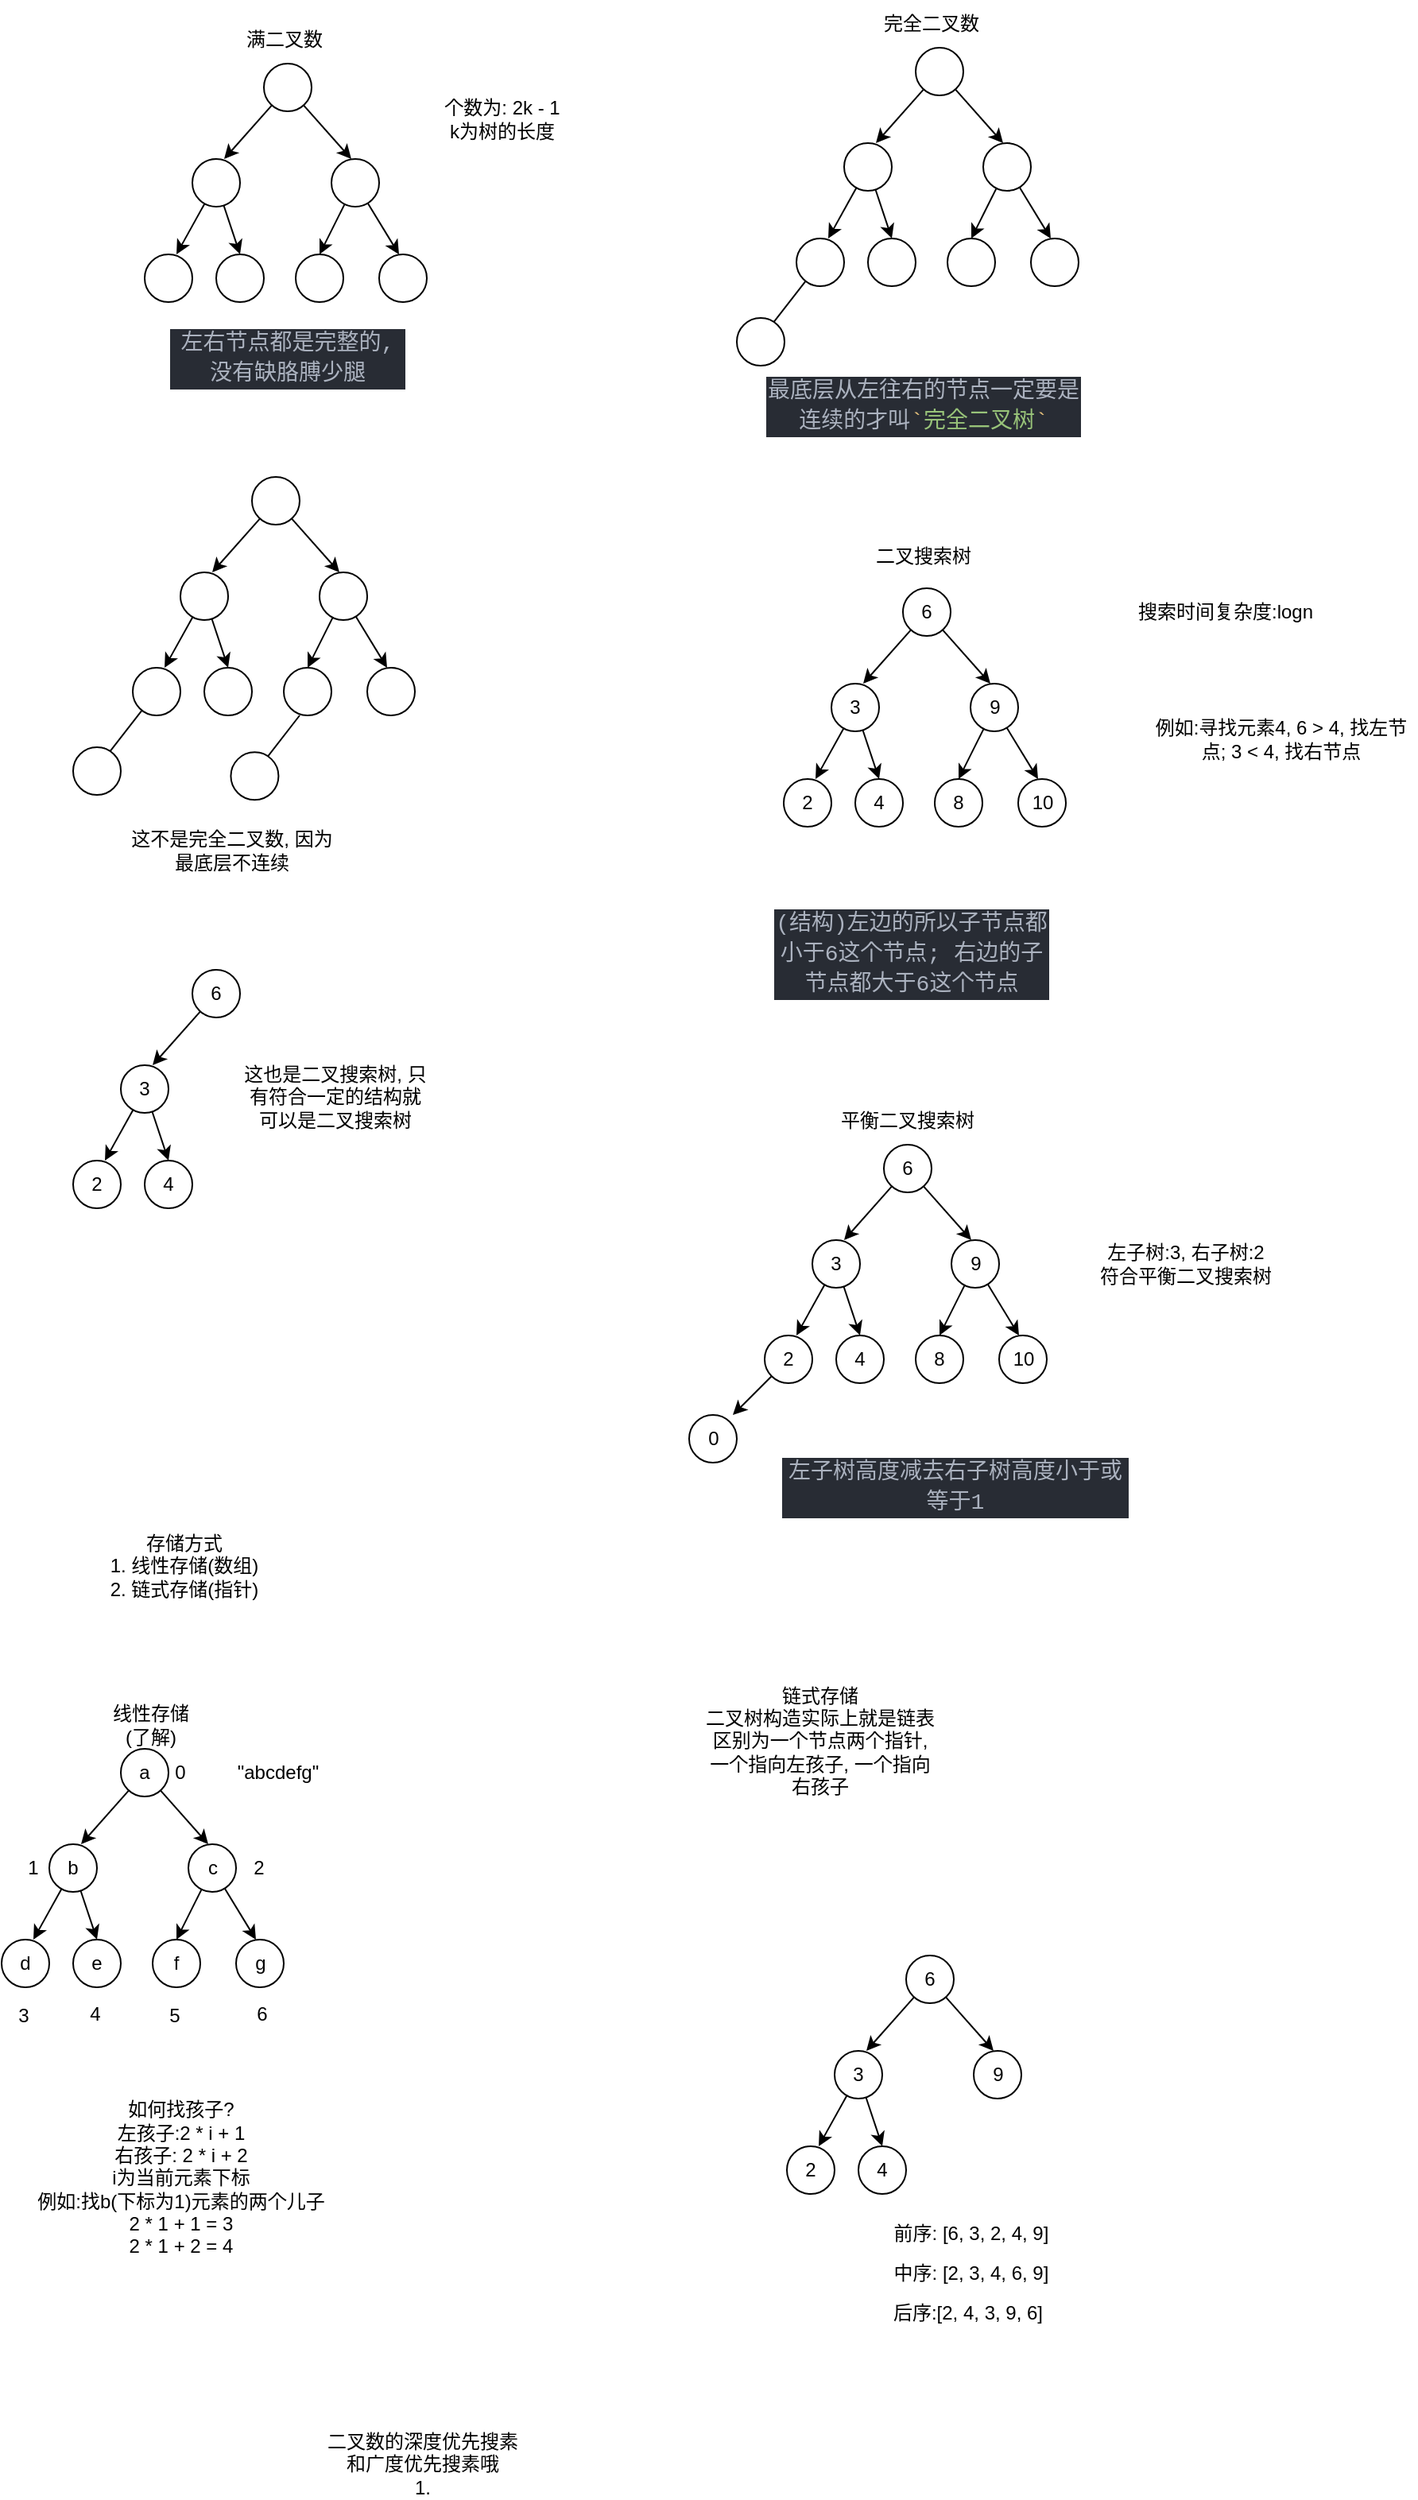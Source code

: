 <mxfile>
    <diagram id="2e6PJgSVRDQcBiK9h0tY" name="第 1 页">
        <mxGraphModel dx="1270" dy="-257" grid="1" gridSize="10" guides="1" tooltips="1" connect="1" arrows="1" fold="1" page="1" pageScale="1" pageWidth="850" pageHeight="1100" math="0" shadow="0">
            <root>
                <mxCell id="0"/>
                <mxCell id="1" parent="0"/>
                <mxCell id="2" style="edgeStyle=none;html=1;" parent="1" source="4" edge="1">
                    <mxGeometry relative="1" as="geometry">
                        <mxPoint x="180" y="1400" as="targetPoint"/>
                    </mxGeometry>
                </mxCell>
                <mxCell id="3" style="edgeStyle=none;html=1;" parent="1" source="4" edge="1">
                    <mxGeometry relative="1" as="geometry">
                        <mxPoint x="260" y="1400" as="targetPoint"/>
                    </mxGeometry>
                </mxCell>
                <mxCell id="4" value="" style="ellipse;whiteSpace=wrap;html=1;" parent="1" vertex="1">
                    <mxGeometry x="205" y="1340" width="30" height="30" as="geometry"/>
                </mxCell>
                <mxCell id="5" style="edgeStyle=none;html=1;" parent="1" source="7" edge="1">
                    <mxGeometry relative="1" as="geometry">
                        <mxPoint x="150" y="1460" as="targetPoint"/>
                    </mxGeometry>
                </mxCell>
                <mxCell id="6" style="edgeStyle=none;html=1;" parent="1" source="7" edge="1">
                    <mxGeometry relative="1" as="geometry">
                        <mxPoint x="190" y="1460" as="targetPoint"/>
                    </mxGeometry>
                </mxCell>
                <mxCell id="7" value="" style="ellipse;whiteSpace=wrap;html=1;" parent="1" vertex="1">
                    <mxGeometry x="160" y="1400" width="30" height="30" as="geometry"/>
                </mxCell>
                <mxCell id="8" value="" style="ellipse;whiteSpace=wrap;html=1;" parent="1" vertex="1">
                    <mxGeometry x="130" y="1460" width="30" height="30" as="geometry"/>
                </mxCell>
                <mxCell id="9" value="" style="ellipse;whiteSpace=wrap;html=1;" parent="1" vertex="1">
                    <mxGeometry x="175" y="1460" width="30" height="30" as="geometry"/>
                </mxCell>
                <mxCell id="10" style="edgeStyle=none;html=1;" parent="1" source="12" edge="1">
                    <mxGeometry relative="1" as="geometry">
                        <mxPoint x="290" y="1460" as="targetPoint"/>
                    </mxGeometry>
                </mxCell>
                <mxCell id="11" style="edgeStyle=none;html=1;" parent="1" source="12" edge="1">
                    <mxGeometry relative="1" as="geometry">
                        <mxPoint x="240" y="1460" as="targetPoint"/>
                    </mxGeometry>
                </mxCell>
                <mxCell id="12" value="" style="ellipse;whiteSpace=wrap;html=1;" parent="1" vertex="1">
                    <mxGeometry x="247.5" y="1400" width="30" height="30" as="geometry"/>
                </mxCell>
                <mxCell id="13" value="" style="ellipse;whiteSpace=wrap;html=1;" parent="1" vertex="1">
                    <mxGeometry x="277.5" y="1460" width="30" height="30" as="geometry"/>
                </mxCell>
                <mxCell id="14" value="" style="ellipse;whiteSpace=wrap;html=1;" parent="1" vertex="1">
                    <mxGeometry x="225" y="1460" width="30" height="30" as="geometry"/>
                </mxCell>
                <mxCell id="15" value="满二叉数" style="text;strokeColor=none;align=center;fillColor=none;html=1;verticalAlign=middle;whiteSpace=wrap;rounded=0;" parent="1" vertex="1">
                    <mxGeometry x="187.5" y="1310" width="60" height="30" as="geometry"/>
                </mxCell>
                <mxCell id="16" value="&lt;div style=&quot;color: rgb(171, 178, 191); background-color: rgb(40, 44, 52); font-family: Consolas, &amp;quot;Courier New&amp;quot;, monospace; font-size: 14px; line-height: 19px;&quot;&gt;左右节点都是完整的, 没有缺胳膊少腿&lt;/div&gt;" style="text;strokeColor=none;align=center;fillColor=none;html=1;verticalAlign=middle;whiteSpace=wrap;rounded=0;" parent="1" vertex="1">
                    <mxGeometry x="145" y="1510" width="150" height="30" as="geometry"/>
                </mxCell>
                <mxCell id="17" style="edgeStyle=none;html=1;" parent="1" source="19" edge="1">
                    <mxGeometry relative="1" as="geometry">
                        <mxPoint x="590" y="1390" as="targetPoint"/>
                    </mxGeometry>
                </mxCell>
                <mxCell id="18" style="edgeStyle=none;html=1;" parent="1" source="19" edge="1">
                    <mxGeometry relative="1" as="geometry">
                        <mxPoint x="670" y="1390" as="targetPoint"/>
                    </mxGeometry>
                </mxCell>
                <mxCell id="19" value="" style="ellipse;whiteSpace=wrap;html=1;" parent="1" vertex="1">
                    <mxGeometry x="615" y="1330" width="30" height="30" as="geometry"/>
                </mxCell>
                <mxCell id="20" style="edgeStyle=none;html=1;" parent="1" source="22" edge="1">
                    <mxGeometry relative="1" as="geometry">
                        <mxPoint x="560" y="1450" as="targetPoint"/>
                    </mxGeometry>
                </mxCell>
                <mxCell id="21" style="edgeStyle=none;html=1;" parent="1" source="22" edge="1">
                    <mxGeometry relative="1" as="geometry">
                        <mxPoint x="600" y="1450" as="targetPoint"/>
                    </mxGeometry>
                </mxCell>
                <mxCell id="22" value="" style="ellipse;whiteSpace=wrap;html=1;" parent="1" vertex="1">
                    <mxGeometry x="570" y="1390" width="30" height="30" as="geometry"/>
                </mxCell>
                <mxCell id="23" style="edgeStyle=none;html=1;" parent="1" source="24" edge="1">
                    <mxGeometry relative="1" as="geometry">
                        <mxPoint x="520" y="1510" as="targetPoint"/>
                    </mxGeometry>
                </mxCell>
                <mxCell id="24" value="" style="ellipse;whiteSpace=wrap;html=1;" parent="1" vertex="1">
                    <mxGeometry x="540" y="1450" width="30" height="30" as="geometry"/>
                </mxCell>
                <mxCell id="25" value="" style="ellipse;whiteSpace=wrap;html=1;" parent="1" vertex="1">
                    <mxGeometry x="585" y="1450" width="30" height="30" as="geometry"/>
                </mxCell>
                <mxCell id="26" style="edgeStyle=none;html=1;" parent="1" source="28" edge="1">
                    <mxGeometry relative="1" as="geometry">
                        <mxPoint x="700" y="1450" as="targetPoint"/>
                    </mxGeometry>
                </mxCell>
                <mxCell id="27" style="edgeStyle=none;html=1;" parent="1" source="28" edge="1">
                    <mxGeometry relative="1" as="geometry">
                        <mxPoint x="650" y="1450" as="targetPoint"/>
                    </mxGeometry>
                </mxCell>
                <mxCell id="28" value="" style="ellipse;whiteSpace=wrap;html=1;" parent="1" vertex="1">
                    <mxGeometry x="657.5" y="1390" width="30" height="30" as="geometry"/>
                </mxCell>
                <mxCell id="29" value="" style="ellipse;whiteSpace=wrap;html=1;" parent="1" vertex="1">
                    <mxGeometry x="687.5" y="1450" width="30" height="30" as="geometry"/>
                </mxCell>
                <mxCell id="30" value="" style="ellipse;whiteSpace=wrap;html=1;" parent="1" vertex="1">
                    <mxGeometry x="635" y="1450" width="30" height="30" as="geometry"/>
                </mxCell>
                <mxCell id="31" value="" style="ellipse;whiteSpace=wrap;html=1;" parent="1" vertex="1">
                    <mxGeometry x="502.5" y="1500" width="30" height="30" as="geometry"/>
                </mxCell>
                <mxCell id="32" value="完全二叉数" style="text;strokeColor=none;align=center;fillColor=none;html=1;verticalAlign=middle;whiteSpace=wrap;rounded=0;" parent="1" vertex="1">
                    <mxGeometry x="590" y="1300" width="70" height="30" as="geometry"/>
                </mxCell>
                <mxCell id="33" value="&lt;div style=&quot;color: rgb(171, 178, 191); background-color: rgb(40, 44, 52); font-family: Consolas, &amp;quot;Courier New&amp;quot;, monospace; font-size: 14px; line-height: 19px;&quot;&gt;最底层从左往右的节点一定要是连续的才叫&lt;span style=&quot;color: #e5c07b;&quot;&gt;`&lt;/span&gt;&lt;span style=&quot;color: #98c379;&quot;&gt;完全二叉树&lt;/span&gt;&lt;span style=&quot;color: #e5c07b;&quot;&gt;`&lt;/span&gt;&lt;/div&gt;" style="text;strokeColor=none;align=center;fillColor=none;html=1;verticalAlign=middle;whiteSpace=wrap;rounded=0;" parent="1" vertex="1">
                    <mxGeometry x="520" y="1540" width="200" height="30" as="geometry"/>
                </mxCell>
                <mxCell id="34" style="edgeStyle=none;html=1;" parent="1" source="36" edge="1">
                    <mxGeometry relative="1" as="geometry">
                        <mxPoint x="172.5" y="1660" as="targetPoint"/>
                    </mxGeometry>
                </mxCell>
                <mxCell id="35" style="edgeStyle=none;html=1;" parent="1" source="36" edge="1">
                    <mxGeometry relative="1" as="geometry">
                        <mxPoint x="252.5" y="1660" as="targetPoint"/>
                    </mxGeometry>
                </mxCell>
                <mxCell id="36" value="" style="ellipse;whiteSpace=wrap;html=1;" parent="1" vertex="1">
                    <mxGeometry x="197.5" y="1600" width="30" height="30" as="geometry"/>
                </mxCell>
                <mxCell id="37" style="edgeStyle=none;html=1;" parent="1" source="39" edge="1">
                    <mxGeometry relative="1" as="geometry">
                        <mxPoint x="142.5" y="1720" as="targetPoint"/>
                    </mxGeometry>
                </mxCell>
                <mxCell id="38" style="edgeStyle=none;html=1;" parent="1" source="39" edge="1">
                    <mxGeometry relative="1" as="geometry">
                        <mxPoint x="182.5" y="1720" as="targetPoint"/>
                    </mxGeometry>
                </mxCell>
                <mxCell id="39" value="" style="ellipse;whiteSpace=wrap;html=1;" parent="1" vertex="1">
                    <mxGeometry x="152.5" y="1660" width="30" height="30" as="geometry"/>
                </mxCell>
                <mxCell id="40" style="edgeStyle=none;html=1;" parent="1" source="41" edge="1">
                    <mxGeometry relative="1" as="geometry">
                        <mxPoint x="102.5" y="1780" as="targetPoint"/>
                    </mxGeometry>
                </mxCell>
                <mxCell id="41" value="" style="ellipse;whiteSpace=wrap;html=1;" parent="1" vertex="1">
                    <mxGeometry x="122.5" y="1720" width="30" height="30" as="geometry"/>
                </mxCell>
                <mxCell id="42" value="" style="ellipse;whiteSpace=wrap;html=1;" parent="1" vertex="1">
                    <mxGeometry x="167.5" y="1720" width="30" height="30" as="geometry"/>
                </mxCell>
                <mxCell id="43" style="edgeStyle=none;html=1;" parent="1" source="45" edge="1">
                    <mxGeometry relative="1" as="geometry">
                        <mxPoint x="282.5" y="1720" as="targetPoint"/>
                    </mxGeometry>
                </mxCell>
                <mxCell id="44" style="edgeStyle=none;html=1;" parent="1" source="45" edge="1">
                    <mxGeometry relative="1" as="geometry">
                        <mxPoint x="232.5" y="1720" as="targetPoint"/>
                    </mxGeometry>
                </mxCell>
                <mxCell id="45" value="" style="ellipse;whiteSpace=wrap;html=1;" parent="1" vertex="1">
                    <mxGeometry x="240" y="1660" width="30" height="30" as="geometry"/>
                </mxCell>
                <mxCell id="46" value="" style="ellipse;whiteSpace=wrap;html=1;" parent="1" vertex="1">
                    <mxGeometry x="270" y="1720" width="30" height="30" as="geometry"/>
                </mxCell>
                <mxCell id="47" value="" style="ellipse;whiteSpace=wrap;html=1;" parent="1" vertex="1">
                    <mxGeometry x="217.5" y="1720" width="30" height="30" as="geometry"/>
                </mxCell>
                <mxCell id="48" value="" style="ellipse;whiteSpace=wrap;html=1;" parent="1" vertex="1">
                    <mxGeometry x="85" y="1770" width="30" height="30" as="geometry"/>
                </mxCell>
                <mxCell id="49" style="edgeStyle=none;html=1;" parent="1" edge="1">
                    <mxGeometry relative="1" as="geometry">
                        <mxPoint x="201.71" y="1783.16" as="targetPoint"/>
                        <mxPoint x="227.501" y="1750.0" as="sourcePoint"/>
                    </mxGeometry>
                </mxCell>
                <mxCell id="50" value="" style="ellipse;whiteSpace=wrap;html=1;" parent="1" vertex="1">
                    <mxGeometry x="184.21" y="1773.16" width="30" height="30" as="geometry"/>
                </mxCell>
                <mxCell id="51" value="这不是完全二叉数, 因为最底层不连续" style="text;strokeColor=none;align=center;fillColor=none;html=1;verticalAlign=middle;whiteSpace=wrap;rounded=0;" parent="1" vertex="1">
                    <mxGeometry x="120" y="1820" width="130" height="30" as="geometry"/>
                </mxCell>
                <mxCell id="52" style="edgeStyle=none;html=1;" parent="1" source="54" edge="1">
                    <mxGeometry relative="1" as="geometry">
                        <mxPoint x="582" y="1730" as="targetPoint"/>
                    </mxGeometry>
                </mxCell>
                <mxCell id="53" style="edgeStyle=none;html=1;" parent="1" source="54" edge="1">
                    <mxGeometry relative="1" as="geometry">
                        <mxPoint x="662" y="1730" as="targetPoint"/>
                    </mxGeometry>
                </mxCell>
                <mxCell id="54" value="6" style="ellipse;whiteSpace=wrap;html=1;" parent="1" vertex="1">
                    <mxGeometry x="607" y="1670" width="30" height="30" as="geometry"/>
                </mxCell>
                <mxCell id="55" style="edgeStyle=none;html=1;" parent="1" source="57" edge="1">
                    <mxGeometry relative="1" as="geometry">
                        <mxPoint x="552" y="1790" as="targetPoint"/>
                    </mxGeometry>
                </mxCell>
                <mxCell id="56" style="edgeStyle=none;html=1;" parent="1" source="57" edge="1">
                    <mxGeometry relative="1" as="geometry">
                        <mxPoint x="592" y="1790" as="targetPoint"/>
                    </mxGeometry>
                </mxCell>
                <mxCell id="57" value="3" style="ellipse;whiteSpace=wrap;html=1;" parent="1" vertex="1">
                    <mxGeometry x="562" y="1730" width="30" height="30" as="geometry"/>
                </mxCell>
                <mxCell id="58" value="2" style="ellipse;whiteSpace=wrap;html=1;" parent="1" vertex="1">
                    <mxGeometry x="532" y="1790" width="30" height="30" as="geometry"/>
                </mxCell>
                <mxCell id="59" value="4" style="ellipse;whiteSpace=wrap;html=1;" parent="1" vertex="1">
                    <mxGeometry x="577" y="1790" width="30" height="30" as="geometry"/>
                </mxCell>
                <mxCell id="60" style="edgeStyle=none;html=1;" parent="1" source="62" edge="1">
                    <mxGeometry relative="1" as="geometry">
                        <mxPoint x="692" y="1790" as="targetPoint"/>
                    </mxGeometry>
                </mxCell>
                <mxCell id="61" style="edgeStyle=none;html=1;" parent="1" source="62" edge="1">
                    <mxGeometry relative="1" as="geometry">
                        <mxPoint x="642" y="1790" as="targetPoint"/>
                    </mxGeometry>
                </mxCell>
                <mxCell id="62" value="9" style="ellipse;whiteSpace=wrap;html=1;" parent="1" vertex="1">
                    <mxGeometry x="649.5" y="1730" width="30" height="30" as="geometry"/>
                </mxCell>
                <mxCell id="63" value="10" style="ellipse;whiteSpace=wrap;html=1;" parent="1" vertex="1">
                    <mxGeometry x="679.5" y="1790" width="30" height="30" as="geometry"/>
                </mxCell>
                <mxCell id="64" value="8" style="ellipse;whiteSpace=wrap;html=1;" parent="1" vertex="1">
                    <mxGeometry x="627" y="1790" width="30" height="30" as="geometry"/>
                </mxCell>
                <mxCell id="65" value="二叉搜索树" style="text;strokeColor=none;align=center;fillColor=none;html=1;verticalAlign=middle;whiteSpace=wrap;rounded=0;" parent="1" vertex="1">
                    <mxGeometry x="580" y="1635" width="80" height="30" as="geometry"/>
                </mxCell>
                <mxCell id="67" value="&lt;div style=&quot;color: rgb(171, 178, 191); background-color: rgb(40, 44, 52); font-family: Consolas, &amp;quot;Courier New&amp;quot;, monospace; font-size: 14px; line-height: 19px;&quot;&gt;(结构)左边的所以子节点都小于6这个节点; 右边的子节点都大于6这个节点&lt;/div&gt;" style="text;strokeColor=none;align=center;fillColor=none;html=1;verticalAlign=middle;whiteSpace=wrap;rounded=0;" parent="1" vertex="1">
                    <mxGeometry x="525" y="1870" width="175" height="60" as="geometry"/>
                </mxCell>
                <mxCell id="69" value="搜索时间复杂度:logn" style="text;strokeColor=none;align=center;fillColor=none;html=1;verticalAlign=middle;whiteSpace=wrap;rounded=0;" parent="1" vertex="1">
                    <mxGeometry x="750" y="1670" width="120" height="30" as="geometry"/>
                </mxCell>
                <mxCell id="70" value="例如:寻找元素4, 6 &amp;gt; 4, 找左节点; 3 &amp;lt; 4, 找右节点" style="text;strokeColor=none;align=center;fillColor=none;html=1;verticalAlign=middle;whiteSpace=wrap;rounded=0;" parent="1" vertex="1">
                    <mxGeometry x="760" y="1730" width="170" height="70" as="geometry"/>
                </mxCell>
                <mxCell id="86" style="edgeStyle=none;html=1;" parent="1" source="88" edge="1">
                    <mxGeometry relative="1" as="geometry">
                        <mxPoint x="135" y="1970" as="targetPoint"/>
                    </mxGeometry>
                </mxCell>
                <mxCell id="88" value="6" style="ellipse;whiteSpace=wrap;html=1;" parent="1" vertex="1">
                    <mxGeometry x="160" y="1910" width="30" height="30" as="geometry"/>
                </mxCell>
                <mxCell id="89" style="edgeStyle=none;html=1;" parent="1" source="91" edge="1">
                    <mxGeometry relative="1" as="geometry">
                        <mxPoint x="105" y="2030" as="targetPoint"/>
                    </mxGeometry>
                </mxCell>
                <mxCell id="90" style="edgeStyle=none;html=1;" parent="1" source="91" edge="1">
                    <mxGeometry relative="1" as="geometry">
                        <mxPoint x="145" y="2030" as="targetPoint"/>
                    </mxGeometry>
                </mxCell>
                <mxCell id="91" value="3" style="ellipse;whiteSpace=wrap;html=1;" parent="1" vertex="1">
                    <mxGeometry x="115" y="1970" width="30" height="30" as="geometry"/>
                </mxCell>
                <mxCell id="92" value="2" style="ellipse;whiteSpace=wrap;html=1;" parent="1" vertex="1">
                    <mxGeometry x="85" y="2030" width="30" height="30" as="geometry"/>
                </mxCell>
                <mxCell id="93" value="4" style="ellipse;whiteSpace=wrap;html=1;" parent="1" vertex="1">
                    <mxGeometry x="130" y="2030" width="30" height="30" as="geometry"/>
                </mxCell>
                <mxCell id="99" value="这也是二叉搜索树, 只有符合一定的结构就可以是二叉搜索树" style="text;strokeColor=none;align=center;fillColor=none;html=1;verticalAlign=middle;whiteSpace=wrap;rounded=0;" parent="1" vertex="1">
                    <mxGeometry x="190" y="1960" width="120" height="60" as="geometry"/>
                </mxCell>
                <mxCell id="115" value="&lt;div style=&quot;color: rgb(171, 178, 191); background-color: rgb(40, 44, 52); font-family: Consolas, &amp;quot;Courier New&amp;quot;, monospace; font-size: 14px; line-height: 19px;&quot;&gt;左子树高度减去右子树高度小于或等于1&lt;/div&gt;" style="text;strokeColor=none;align=center;fillColor=none;html=1;verticalAlign=middle;whiteSpace=wrap;rounded=0;" parent="1" vertex="1">
                    <mxGeometry x="530" y="2220" width="220" height="30" as="geometry"/>
                </mxCell>
                <mxCell id="116" value="左子树:3, 右子树:2&lt;br&gt;符合平衡二叉搜索树" style="text;strokeColor=none;align=center;fillColor=none;html=1;verticalAlign=middle;whiteSpace=wrap;rounded=0;" parent="1" vertex="1">
                    <mxGeometry x="730" y="2080" width="110" height="30" as="geometry"/>
                </mxCell>
                <mxCell id="117" value="平衡二叉搜索树" style="text;strokeColor=none;align=center;fillColor=none;html=1;verticalAlign=middle;whiteSpace=wrap;rounded=0;" parent="1" vertex="1">
                    <mxGeometry x="560" y="1990" width="100" height="30" as="geometry"/>
                </mxCell>
                <mxCell id="131" style="edgeStyle=none;html=1;" parent="1" source="133" edge="1">
                    <mxGeometry relative="1" as="geometry">
                        <mxPoint x="570" y="2080" as="targetPoint"/>
                    </mxGeometry>
                </mxCell>
                <mxCell id="132" style="edgeStyle=none;html=1;" parent="1" source="133" edge="1">
                    <mxGeometry relative="1" as="geometry">
                        <mxPoint x="650" y="2080" as="targetPoint"/>
                    </mxGeometry>
                </mxCell>
                <mxCell id="133" value="6" style="ellipse;whiteSpace=wrap;html=1;" parent="1" vertex="1">
                    <mxGeometry x="595" y="2020" width="30" height="30" as="geometry"/>
                </mxCell>
                <mxCell id="134" style="edgeStyle=none;html=1;" parent="1" source="136" edge="1">
                    <mxGeometry relative="1" as="geometry">
                        <mxPoint x="540" y="2140" as="targetPoint"/>
                    </mxGeometry>
                </mxCell>
                <mxCell id="135" style="edgeStyle=none;html=1;" parent="1" source="136" edge="1">
                    <mxGeometry relative="1" as="geometry">
                        <mxPoint x="580" y="2140" as="targetPoint"/>
                    </mxGeometry>
                </mxCell>
                <mxCell id="136" value="3" style="ellipse;whiteSpace=wrap;html=1;" parent="1" vertex="1">
                    <mxGeometry x="550" y="2080" width="30" height="30" as="geometry"/>
                </mxCell>
                <mxCell id="144" style="edgeStyle=none;html=1;" parent="1" source="137" edge="1">
                    <mxGeometry relative="1" as="geometry">
                        <mxPoint x="500" y="2190" as="targetPoint"/>
                    </mxGeometry>
                </mxCell>
                <mxCell id="137" value="2" style="ellipse;whiteSpace=wrap;html=1;" parent="1" vertex="1">
                    <mxGeometry x="520" y="2140" width="30" height="30" as="geometry"/>
                </mxCell>
                <mxCell id="138" value="4" style="ellipse;whiteSpace=wrap;html=1;" parent="1" vertex="1">
                    <mxGeometry x="565" y="2140" width="30" height="30" as="geometry"/>
                </mxCell>
                <mxCell id="139" style="edgeStyle=none;html=1;" parent="1" source="141" edge="1">
                    <mxGeometry relative="1" as="geometry">
                        <mxPoint x="680" y="2140" as="targetPoint"/>
                    </mxGeometry>
                </mxCell>
                <mxCell id="140" style="edgeStyle=none;html=1;" parent="1" source="141" edge="1">
                    <mxGeometry relative="1" as="geometry">
                        <mxPoint x="630" y="2140" as="targetPoint"/>
                    </mxGeometry>
                </mxCell>
                <mxCell id="141" value="9" style="ellipse;whiteSpace=wrap;html=1;" parent="1" vertex="1">
                    <mxGeometry x="637.5" y="2080" width="30" height="30" as="geometry"/>
                </mxCell>
                <mxCell id="142" value="10" style="ellipse;whiteSpace=wrap;html=1;" parent="1" vertex="1">
                    <mxGeometry x="667.5" y="2140" width="30" height="30" as="geometry"/>
                </mxCell>
                <mxCell id="143" value="8" style="ellipse;whiteSpace=wrap;html=1;" parent="1" vertex="1">
                    <mxGeometry x="615" y="2140" width="30" height="30" as="geometry"/>
                </mxCell>
                <mxCell id="145" value="0" style="ellipse;whiteSpace=wrap;html=1;" parent="1" vertex="1">
                    <mxGeometry x="472.5" y="2190" width="30" height="30" as="geometry"/>
                </mxCell>
                <mxCell id="146" value="个数为: 2k - 1&lt;br&gt;k为树的长度" style="text;strokeColor=none;align=center;fillColor=none;html=1;verticalAlign=middle;whiteSpace=wrap;rounded=0;" parent="1" vertex="1">
                    <mxGeometry x="310" y="1360" width="90" height="30" as="geometry"/>
                </mxCell>
                <mxCell id="147" value="存储方式&lt;br&gt;1. 线性存储(数组)&lt;br&gt;2. 链式存储(指针)" style="text;strokeColor=none;align=center;fillColor=none;html=1;verticalAlign=middle;whiteSpace=wrap;rounded=0;" parent="1" vertex="1">
                    <mxGeometry x="100" y="2260" width="110" height="50" as="geometry"/>
                </mxCell>
                <mxCell id="148" value="线性存储(了解)" style="text;strokeColor=none;align=center;fillColor=none;html=1;verticalAlign=middle;whiteSpace=wrap;rounded=0;" parent="1" vertex="1">
                    <mxGeometry x="104" y="2370" width="60" height="30" as="geometry"/>
                </mxCell>
                <mxCell id="149" style="edgeStyle=none;html=1;" parent="1" source="151" edge="1">
                    <mxGeometry relative="1" as="geometry">
                        <mxPoint x="90" y="2460" as="targetPoint"/>
                    </mxGeometry>
                </mxCell>
                <mxCell id="150" style="edgeStyle=none;html=1;" parent="1" source="151" edge="1">
                    <mxGeometry relative="1" as="geometry">
                        <mxPoint x="170" y="2460" as="targetPoint"/>
                    </mxGeometry>
                </mxCell>
                <mxCell id="151" value="a" style="ellipse;whiteSpace=wrap;html=1;" parent="1" vertex="1">
                    <mxGeometry x="115" y="2400" width="30" height="30" as="geometry"/>
                </mxCell>
                <mxCell id="152" style="edgeStyle=none;html=1;" parent="1" source="154" edge="1">
                    <mxGeometry relative="1" as="geometry">
                        <mxPoint x="60" y="2520" as="targetPoint"/>
                    </mxGeometry>
                </mxCell>
                <mxCell id="153" style="edgeStyle=none;html=1;" parent="1" source="154" edge="1">
                    <mxGeometry relative="1" as="geometry">
                        <mxPoint x="100" y="2520" as="targetPoint"/>
                    </mxGeometry>
                </mxCell>
                <mxCell id="154" value="b" style="ellipse;whiteSpace=wrap;html=1;" parent="1" vertex="1">
                    <mxGeometry x="70" y="2460" width="30" height="30" as="geometry"/>
                </mxCell>
                <mxCell id="155" value="d" style="ellipse;whiteSpace=wrap;html=1;" parent="1" vertex="1">
                    <mxGeometry x="40" y="2520" width="30" height="30" as="geometry"/>
                </mxCell>
                <mxCell id="156" value="e" style="ellipse;whiteSpace=wrap;html=1;" parent="1" vertex="1">
                    <mxGeometry x="85" y="2520" width="30" height="30" as="geometry"/>
                </mxCell>
                <mxCell id="157" style="edgeStyle=none;html=1;" parent="1" source="159" edge="1">
                    <mxGeometry relative="1" as="geometry">
                        <mxPoint x="200" y="2520" as="targetPoint"/>
                    </mxGeometry>
                </mxCell>
                <mxCell id="158" style="edgeStyle=none;html=1;" parent="1" source="159" edge="1">
                    <mxGeometry relative="1" as="geometry">
                        <mxPoint x="150" y="2520" as="targetPoint"/>
                    </mxGeometry>
                </mxCell>
                <mxCell id="159" value="c" style="ellipse;whiteSpace=wrap;html=1;" parent="1" vertex="1">
                    <mxGeometry x="157.5" y="2460" width="30" height="30" as="geometry"/>
                </mxCell>
                <mxCell id="160" value="g" style="ellipse;whiteSpace=wrap;html=1;" parent="1" vertex="1">
                    <mxGeometry x="187.5" y="2520" width="30" height="30" as="geometry"/>
                </mxCell>
                <mxCell id="161" value="f" style="ellipse;whiteSpace=wrap;html=1;" parent="1" vertex="1">
                    <mxGeometry x="135" y="2520" width="30" height="30" as="geometry"/>
                </mxCell>
                <mxCell id="162" value="&quot;abcdefg&quot;" style="text;strokeColor=none;align=center;fillColor=none;html=1;verticalAlign=middle;whiteSpace=wrap;rounded=0;" parent="1" vertex="1">
                    <mxGeometry x="184.21" y="2400" width="60" height="30" as="geometry"/>
                </mxCell>
                <mxCell id="163" value="如何找孩子?&lt;br&gt;左孩子:2 * i + 1&lt;br&gt;右孩子: 2 * i + 2&lt;br&gt;i为当前元素下标&lt;br&gt;例如:找b(下标为1)元素的两个儿子&lt;br&gt;2 * 1 + 1 = 3&lt;br&gt;2 * 1 + 2 = 4" style="text;strokeColor=none;align=center;fillColor=none;html=1;verticalAlign=middle;whiteSpace=wrap;rounded=0;" parent="1" vertex="1">
                    <mxGeometry x="52.5" y="2600" width="200" height="140" as="geometry"/>
                </mxCell>
                <mxCell id="164" value="0" style="text;strokeColor=none;align=center;fillColor=none;html=1;verticalAlign=middle;whiteSpace=wrap;rounded=0;" parent="1" vertex="1">
                    <mxGeometry x="145" y="2400" width="15" height="30" as="geometry"/>
                </mxCell>
                <mxCell id="165" value="1" style="text;strokeColor=none;align=center;fillColor=none;html=1;verticalAlign=middle;whiteSpace=wrap;rounded=0;" parent="1" vertex="1">
                    <mxGeometry x="50" y="2460" width="20" height="30" as="geometry"/>
                </mxCell>
                <mxCell id="166" value="2" style="text;strokeColor=none;align=center;fillColor=none;html=1;verticalAlign=middle;whiteSpace=wrap;rounded=0;" parent="1" vertex="1">
                    <mxGeometry x="192" y="2460" width="20" height="30" as="geometry"/>
                </mxCell>
                <mxCell id="167" value="3" style="text;strokeColor=none;align=center;fillColor=none;html=1;verticalAlign=middle;whiteSpace=wrap;rounded=0;" parent="1" vertex="1">
                    <mxGeometry x="44" y="2553" width="20" height="30" as="geometry"/>
                </mxCell>
                <mxCell id="168" value="4" style="text;strokeColor=none;align=center;fillColor=none;html=1;verticalAlign=middle;whiteSpace=wrap;rounded=0;" parent="1" vertex="1">
                    <mxGeometry x="89" y="2552" width="20" height="30" as="geometry"/>
                </mxCell>
                <mxCell id="169" value="5" style="text;strokeColor=none;align=center;fillColor=none;html=1;verticalAlign=middle;whiteSpace=wrap;rounded=0;" parent="1" vertex="1">
                    <mxGeometry x="134" y="2553" width="30" height="30" as="geometry"/>
                </mxCell>
                <mxCell id="170" value="6" style="text;strokeColor=none;align=center;fillColor=none;html=1;verticalAlign=middle;whiteSpace=wrap;rounded=0;" parent="1" vertex="1">
                    <mxGeometry x="194" y="2552" width="20" height="30" as="geometry"/>
                </mxCell>
                <mxCell id="171" value="链式存储&lt;br&gt;二叉树构造实际上就是链表&lt;br&gt;区别为一个节点两个指针, 一个指向左孩子, 一个指向右孩子" style="text;strokeColor=none;align=center;fillColor=none;html=1;verticalAlign=middle;whiteSpace=wrap;rounded=0;" parent="1" vertex="1">
                    <mxGeometry x="480" y="2370" width="150" height="50" as="geometry"/>
                </mxCell>
                <mxCell id="173" value="二叉数的深度优先搜素和广度优先搜素哦&lt;br&gt;1." style="text;strokeColor=none;align=center;fillColor=none;html=1;verticalAlign=middle;whiteSpace=wrap;rounded=0;" parent="1" vertex="1">
                    <mxGeometry x="240" y="2830" width="130" height="40" as="geometry"/>
                </mxCell>
                <mxCell id="174" style="edgeStyle=none;html=1;" parent="1" source="176" edge="1">
                    <mxGeometry relative="1" as="geometry">
                        <mxPoint x="584" y="2590" as="targetPoint"/>
                    </mxGeometry>
                </mxCell>
                <mxCell id="175" style="edgeStyle=none;html=1;" parent="1" source="176" edge="1">
                    <mxGeometry relative="1" as="geometry">
                        <mxPoint x="664" y="2590" as="targetPoint"/>
                    </mxGeometry>
                </mxCell>
                <mxCell id="176" value="6" style="ellipse;whiteSpace=wrap;html=1;" parent="1" vertex="1">
                    <mxGeometry x="609" y="2530" width="30" height="30" as="geometry"/>
                </mxCell>
                <mxCell id="177" style="edgeStyle=none;html=1;" parent="1" source="179" edge="1">
                    <mxGeometry relative="1" as="geometry">
                        <mxPoint x="554" y="2650" as="targetPoint"/>
                    </mxGeometry>
                </mxCell>
                <mxCell id="178" style="edgeStyle=none;html=1;" parent="1" source="179" edge="1">
                    <mxGeometry relative="1" as="geometry">
                        <mxPoint x="594" y="2650" as="targetPoint"/>
                    </mxGeometry>
                </mxCell>
                <mxCell id="179" value="3" style="ellipse;whiteSpace=wrap;html=1;" parent="1" vertex="1">
                    <mxGeometry x="564" y="2590" width="30" height="30" as="geometry"/>
                </mxCell>
                <mxCell id="180" value="2" style="ellipse;whiteSpace=wrap;html=1;" parent="1" vertex="1">
                    <mxGeometry x="534" y="2650" width="30" height="30" as="geometry"/>
                </mxCell>
                <mxCell id="181" value="4" style="ellipse;whiteSpace=wrap;html=1;" parent="1" vertex="1">
                    <mxGeometry x="579" y="2650" width="30" height="30" as="geometry"/>
                </mxCell>
                <mxCell id="184" value="9" style="ellipse;whiteSpace=wrap;html=1;" parent="1" vertex="1">
                    <mxGeometry x="651.5" y="2590" width="30" height="30" as="geometry"/>
                </mxCell>
                <mxCell id="185" value="中序:&amp;nbsp;[2, 3, 4, 6, 9]" style="text;strokeColor=none;align=center;fillColor=none;html=1;verticalAlign=middle;whiteSpace=wrap;rounded=0;" parent="1" vertex="1">
                    <mxGeometry x="550" y="2720" width="200" height="20" as="geometry"/>
                </mxCell>
                <mxCell id="186" value="前序: [6, 3, 2, 4, 9]" style="text;strokeColor=none;align=center;fillColor=none;html=1;verticalAlign=middle;whiteSpace=wrap;rounded=0;" parent="1" vertex="1">
                    <mxGeometry x="575" y="2690" width="150" height="30" as="geometry"/>
                </mxCell>
                <mxCell id="187" value="后序:[2, 4, 3, 9, 6]" style="text;strokeColor=none;align=center;fillColor=none;html=1;verticalAlign=middle;whiteSpace=wrap;rounded=0;" parent="1" vertex="1">
                    <mxGeometry x="577.5" y="2740" width="140" height="30" as="geometry"/>
                </mxCell>
            </root>
        </mxGraphModel>
    </diagram>
</mxfile>